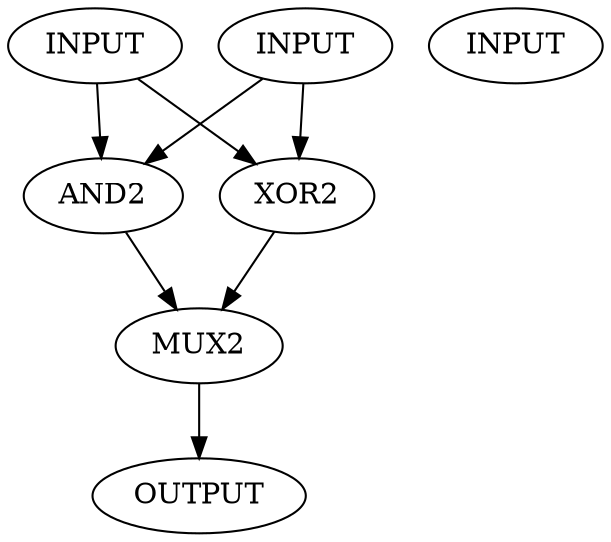 digraph test {
  I1 [label = "INPUT"];
  I2 [label = "INPUT"];
  I3 [label = "INPUT"];

  M1_AND [label = "AND2" ];
  M1_XOR [label = "XOR2" ];

  M1 [label = "MUX2" sel = "I3"];
  O1 [label = "OUTPUT"];

  I1 -> M1_AND -> M1;
  I2 -> M1_AND;

  I1 -> M1_XOR -> M1 -> O1;
  I2 -> M1_XOR;
}
